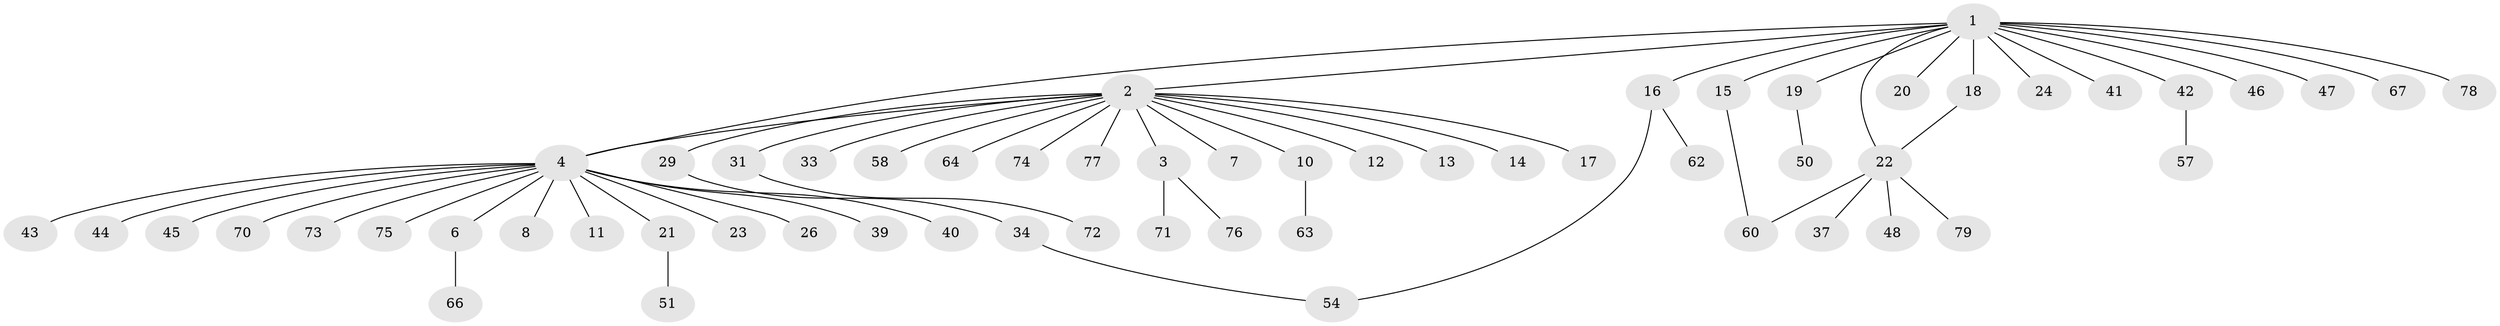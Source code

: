 // original degree distribution, {10: 0.012658227848101266, 17: 0.012658227848101266, 3: 0.08860759493670886, 15: 0.012658227848101266, 7: 0.012658227848101266, 2: 0.26582278481012656, 1: 0.5822784810126582, 6: 0.012658227848101266}
// Generated by graph-tools (version 1.1) at 2025/11/02/27/25 16:11:14]
// undirected, 59 vertices, 62 edges
graph export_dot {
graph [start="1"]
  node [color=gray90,style=filled];
  1 [super="+5"];
  2 [super="+56"];
  3 [super="+25"];
  4 [super="+9"];
  6 [super="+30"];
  7;
  8;
  10 [super="+61"];
  11;
  12 [super="+28"];
  13;
  14 [super="+68"];
  15 [super="+27"];
  16 [super="+59"];
  17;
  18 [super="+35"];
  19 [super="+38"];
  20;
  21 [super="+49"];
  22 [super="+36"];
  23;
  24;
  26;
  29 [super="+32"];
  31 [super="+65"];
  33;
  34;
  37;
  39 [super="+53"];
  40;
  41;
  42 [super="+52"];
  43;
  44;
  45 [super="+55"];
  46;
  47;
  48;
  50;
  51;
  54 [super="+69"];
  57;
  58;
  60;
  62;
  63;
  64;
  66;
  67;
  70;
  71;
  72;
  73;
  74;
  75;
  76;
  77;
  78;
  79;
  1 -- 2;
  1 -- 4;
  1 -- 15;
  1 -- 16;
  1 -- 20;
  1 -- 24;
  1 -- 41;
  1 -- 46;
  1 -- 67;
  1 -- 18;
  1 -- 19;
  1 -- 22;
  1 -- 42;
  1 -- 78;
  1 -- 47;
  2 -- 3;
  2 -- 4;
  2 -- 7;
  2 -- 10;
  2 -- 12;
  2 -- 13;
  2 -- 14;
  2 -- 17;
  2 -- 29;
  2 -- 31;
  2 -- 33;
  2 -- 58;
  2 -- 64;
  2 -- 74;
  2 -- 77;
  3 -- 71;
  3 -- 76;
  4 -- 6;
  4 -- 8;
  4 -- 11;
  4 -- 21;
  4 -- 23;
  4 -- 26;
  4 -- 40;
  4 -- 43;
  4 -- 44;
  4 -- 45;
  4 -- 70;
  4 -- 75;
  4 -- 73;
  4 -- 39;
  6 -- 66;
  10 -- 63;
  15 -- 60;
  16 -- 62;
  16 -- 54;
  18 -- 22;
  19 -- 50;
  21 -- 51;
  22 -- 37;
  22 -- 48;
  22 -- 60;
  22 -- 79;
  29 -- 34;
  31 -- 72;
  34 -- 54;
  42 -- 57;
}
